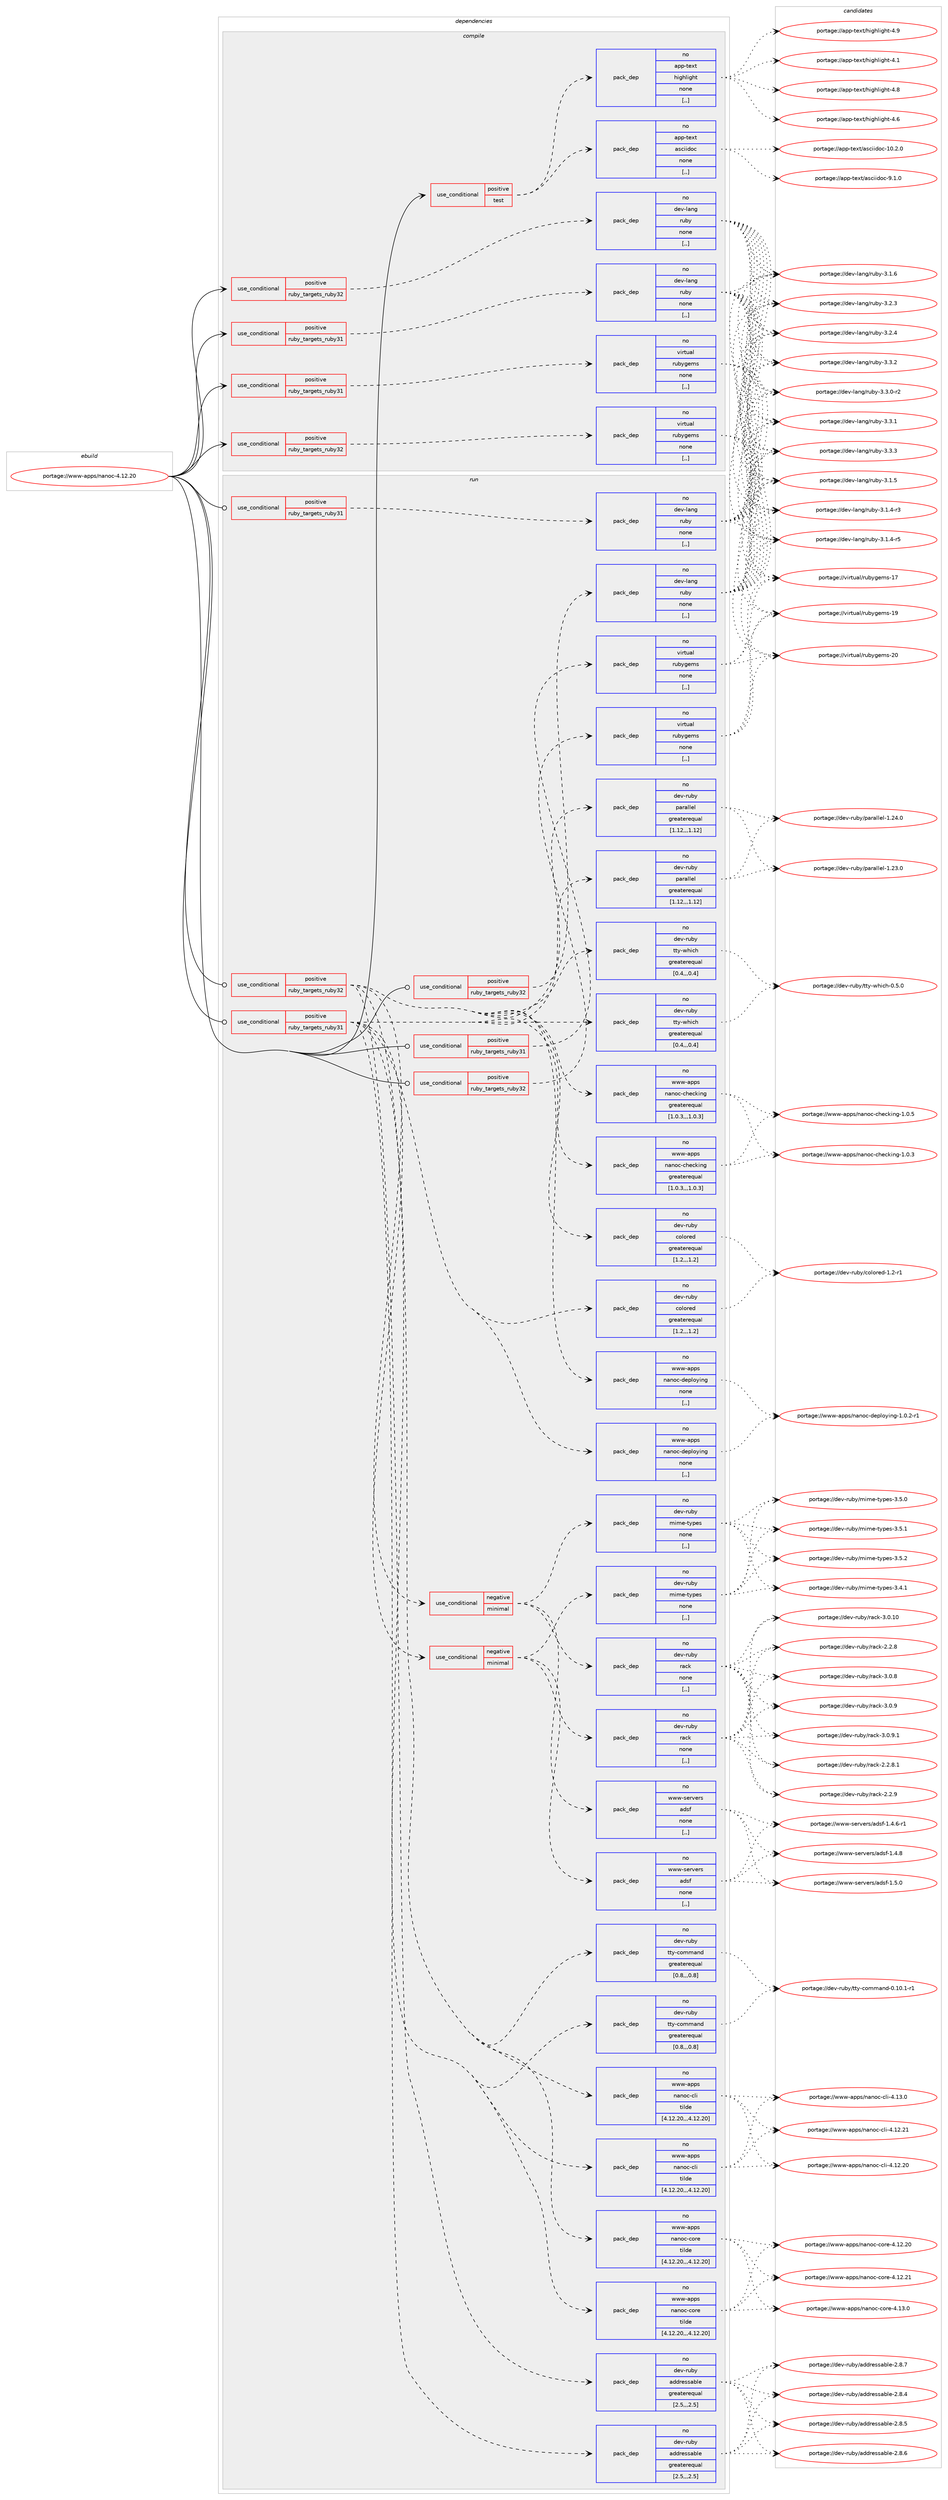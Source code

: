 digraph prolog {

# *************
# Graph options
# *************

newrank=true;
concentrate=true;
compound=true;
graph [rankdir=LR,fontname=Helvetica,fontsize=10,ranksep=1.5];#, ranksep=2.5, nodesep=0.2];
edge  [arrowhead=vee];
node  [fontname=Helvetica,fontsize=10];

# **********
# The ebuild
# **********

subgraph cluster_leftcol {
color=gray;
rank=same;
label=<<i>ebuild</i>>;
id [label="portage://www-apps/nanoc-4.12.20", color=red, width=4, href="../www-apps/nanoc-4.12.20.svg"];
}

# ****************
# The dependencies
# ****************

subgraph cluster_midcol {
color=gray;
label=<<i>dependencies</i>>;
subgraph cluster_compile {
fillcolor="#eeeeee";
style=filled;
label=<<i>compile</i>>;
subgraph cond116236 {
dependency437036 [label=<<TABLE BORDER="0" CELLBORDER="1" CELLSPACING="0" CELLPADDING="4"><TR><TD ROWSPAN="3" CELLPADDING="10">use_conditional</TD></TR><TR><TD>positive</TD></TR><TR><TD>ruby_targets_ruby31</TD></TR></TABLE>>, shape=none, color=red];
subgraph pack317587 {
dependency437037 [label=<<TABLE BORDER="0" CELLBORDER="1" CELLSPACING="0" CELLPADDING="4" WIDTH="220"><TR><TD ROWSPAN="6" CELLPADDING="30">pack_dep</TD></TR><TR><TD WIDTH="110">no</TD></TR><TR><TD>dev-lang</TD></TR><TR><TD>ruby</TD></TR><TR><TD>none</TD></TR><TR><TD>[,,]</TD></TR></TABLE>>, shape=none, color=blue];
}
dependency437036:e -> dependency437037:w [weight=20,style="dashed",arrowhead="vee"];
}
id:e -> dependency437036:w [weight=20,style="solid",arrowhead="vee"];
subgraph cond116237 {
dependency437038 [label=<<TABLE BORDER="0" CELLBORDER="1" CELLSPACING="0" CELLPADDING="4"><TR><TD ROWSPAN="3" CELLPADDING="10">use_conditional</TD></TR><TR><TD>positive</TD></TR><TR><TD>ruby_targets_ruby31</TD></TR></TABLE>>, shape=none, color=red];
subgraph pack317588 {
dependency437039 [label=<<TABLE BORDER="0" CELLBORDER="1" CELLSPACING="0" CELLPADDING="4" WIDTH="220"><TR><TD ROWSPAN="6" CELLPADDING="30">pack_dep</TD></TR><TR><TD WIDTH="110">no</TD></TR><TR><TD>virtual</TD></TR><TR><TD>rubygems</TD></TR><TR><TD>none</TD></TR><TR><TD>[,,]</TD></TR></TABLE>>, shape=none, color=blue];
}
dependency437038:e -> dependency437039:w [weight=20,style="dashed",arrowhead="vee"];
}
id:e -> dependency437038:w [weight=20,style="solid",arrowhead="vee"];
subgraph cond116238 {
dependency437040 [label=<<TABLE BORDER="0" CELLBORDER="1" CELLSPACING="0" CELLPADDING="4"><TR><TD ROWSPAN="3" CELLPADDING="10">use_conditional</TD></TR><TR><TD>positive</TD></TR><TR><TD>ruby_targets_ruby32</TD></TR></TABLE>>, shape=none, color=red];
subgraph pack317589 {
dependency437041 [label=<<TABLE BORDER="0" CELLBORDER="1" CELLSPACING="0" CELLPADDING="4" WIDTH="220"><TR><TD ROWSPAN="6" CELLPADDING="30">pack_dep</TD></TR><TR><TD WIDTH="110">no</TD></TR><TR><TD>dev-lang</TD></TR><TR><TD>ruby</TD></TR><TR><TD>none</TD></TR><TR><TD>[,,]</TD></TR></TABLE>>, shape=none, color=blue];
}
dependency437040:e -> dependency437041:w [weight=20,style="dashed",arrowhead="vee"];
}
id:e -> dependency437040:w [weight=20,style="solid",arrowhead="vee"];
subgraph cond116239 {
dependency437042 [label=<<TABLE BORDER="0" CELLBORDER="1" CELLSPACING="0" CELLPADDING="4"><TR><TD ROWSPAN="3" CELLPADDING="10">use_conditional</TD></TR><TR><TD>positive</TD></TR><TR><TD>ruby_targets_ruby32</TD></TR></TABLE>>, shape=none, color=red];
subgraph pack317590 {
dependency437043 [label=<<TABLE BORDER="0" CELLBORDER="1" CELLSPACING="0" CELLPADDING="4" WIDTH="220"><TR><TD ROWSPAN="6" CELLPADDING="30">pack_dep</TD></TR><TR><TD WIDTH="110">no</TD></TR><TR><TD>virtual</TD></TR><TR><TD>rubygems</TD></TR><TR><TD>none</TD></TR><TR><TD>[,,]</TD></TR></TABLE>>, shape=none, color=blue];
}
dependency437042:e -> dependency437043:w [weight=20,style="dashed",arrowhead="vee"];
}
id:e -> dependency437042:w [weight=20,style="solid",arrowhead="vee"];
subgraph cond116240 {
dependency437044 [label=<<TABLE BORDER="0" CELLBORDER="1" CELLSPACING="0" CELLPADDING="4"><TR><TD ROWSPAN="3" CELLPADDING="10">use_conditional</TD></TR><TR><TD>positive</TD></TR><TR><TD>test</TD></TR></TABLE>>, shape=none, color=red];
subgraph pack317591 {
dependency437045 [label=<<TABLE BORDER="0" CELLBORDER="1" CELLSPACING="0" CELLPADDING="4" WIDTH="220"><TR><TD ROWSPAN="6" CELLPADDING="30">pack_dep</TD></TR><TR><TD WIDTH="110">no</TD></TR><TR><TD>app-text</TD></TR><TR><TD>asciidoc</TD></TR><TR><TD>none</TD></TR><TR><TD>[,,]</TD></TR></TABLE>>, shape=none, color=blue];
}
dependency437044:e -> dependency437045:w [weight=20,style="dashed",arrowhead="vee"];
subgraph pack317592 {
dependency437046 [label=<<TABLE BORDER="0" CELLBORDER="1" CELLSPACING="0" CELLPADDING="4" WIDTH="220"><TR><TD ROWSPAN="6" CELLPADDING="30">pack_dep</TD></TR><TR><TD WIDTH="110">no</TD></TR><TR><TD>app-text</TD></TR><TR><TD>highlight</TD></TR><TR><TD>none</TD></TR><TR><TD>[,,]</TD></TR></TABLE>>, shape=none, color=blue];
}
dependency437044:e -> dependency437046:w [weight=20,style="dashed",arrowhead="vee"];
}
id:e -> dependency437044:w [weight=20,style="solid",arrowhead="vee"];
}
subgraph cluster_compileandrun {
fillcolor="#eeeeee";
style=filled;
label=<<i>compile and run</i>>;
}
subgraph cluster_run {
fillcolor="#eeeeee";
style=filled;
label=<<i>run</i>>;
subgraph cond116241 {
dependency437047 [label=<<TABLE BORDER="0" CELLBORDER="1" CELLSPACING="0" CELLPADDING="4"><TR><TD ROWSPAN="3" CELLPADDING="10">use_conditional</TD></TR><TR><TD>positive</TD></TR><TR><TD>ruby_targets_ruby31</TD></TR></TABLE>>, shape=none, color=red];
subgraph cond116242 {
dependency437048 [label=<<TABLE BORDER="0" CELLBORDER="1" CELLSPACING="0" CELLPADDING="4"><TR><TD ROWSPAN="3" CELLPADDING="10">use_conditional</TD></TR><TR><TD>negative</TD></TR><TR><TD>minimal</TD></TR></TABLE>>, shape=none, color=red];
subgraph pack317593 {
dependency437049 [label=<<TABLE BORDER="0" CELLBORDER="1" CELLSPACING="0" CELLPADDING="4" WIDTH="220"><TR><TD ROWSPAN="6" CELLPADDING="30">pack_dep</TD></TR><TR><TD WIDTH="110">no</TD></TR><TR><TD>dev-ruby</TD></TR><TR><TD>mime-types</TD></TR><TR><TD>none</TD></TR><TR><TD>[,,]</TD></TR></TABLE>>, shape=none, color=blue];
}
dependency437048:e -> dependency437049:w [weight=20,style="dashed",arrowhead="vee"];
subgraph pack317594 {
dependency437050 [label=<<TABLE BORDER="0" CELLBORDER="1" CELLSPACING="0" CELLPADDING="4" WIDTH="220"><TR><TD ROWSPAN="6" CELLPADDING="30">pack_dep</TD></TR><TR><TD WIDTH="110">no</TD></TR><TR><TD>dev-ruby</TD></TR><TR><TD>rack</TD></TR><TR><TD>none</TD></TR><TR><TD>[,,]</TD></TR></TABLE>>, shape=none, color=blue];
}
dependency437048:e -> dependency437050:w [weight=20,style="dashed",arrowhead="vee"];
subgraph pack317595 {
dependency437051 [label=<<TABLE BORDER="0" CELLBORDER="1" CELLSPACING="0" CELLPADDING="4" WIDTH="220"><TR><TD ROWSPAN="6" CELLPADDING="30">pack_dep</TD></TR><TR><TD WIDTH="110">no</TD></TR><TR><TD>www-servers</TD></TR><TR><TD>adsf</TD></TR><TR><TD>none</TD></TR><TR><TD>[,,]</TD></TR></TABLE>>, shape=none, color=blue];
}
dependency437048:e -> dependency437051:w [weight=20,style="dashed",arrowhead="vee"];
}
dependency437047:e -> dependency437048:w [weight=20,style="dashed",arrowhead="vee"];
subgraph pack317596 {
dependency437052 [label=<<TABLE BORDER="0" CELLBORDER="1" CELLSPACING="0" CELLPADDING="4" WIDTH="220"><TR><TD ROWSPAN="6" CELLPADDING="30">pack_dep</TD></TR><TR><TD WIDTH="110">no</TD></TR><TR><TD>dev-ruby</TD></TR><TR><TD>addressable</TD></TR><TR><TD>greaterequal</TD></TR><TR><TD>[2.5,,,2.5]</TD></TR></TABLE>>, shape=none, color=blue];
}
dependency437047:e -> dependency437052:w [weight=20,style="dashed",arrowhead="vee"];
subgraph pack317597 {
dependency437053 [label=<<TABLE BORDER="0" CELLBORDER="1" CELLSPACING="0" CELLPADDING="4" WIDTH="220"><TR><TD ROWSPAN="6" CELLPADDING="30">pack_dep</TD></TR><TR><TD WIDTH="110">no</TD></TR><TR><TD>dev-ruby</TD></TR><TR><TD>colored</TD></TR><TR><TD>greaterequal</TD></TR><TR><TD>[1.2,,,1.2]</TD></TR></TABLE>>, shape=none, color=blue];
}
dependency437047:e -> dependency437053:w [weight=20,style="dashed",arrowhead="vee"];
subgraph pack317598 {
dependency437054 [label=<<TABLE BORDER="0" CELLBORDER="1" CELLSPACING="0" CELLPADDING="4" WIDTH="220"><TR><TD ROWSPAN="6" CELLPADDING="30">pack_dep</TD></TR><TR><TD WIDTH="110">no</TD></TR><TR><TD>www-apps</TD></TR><TR><TD>nanoc-checking</TD></TR><TR><TD>greaterequal</TD></TR><TR><TD>[1.0.3,,,1.0.3]</TD></TR></TABLE>>, shape=none, color=blue];
}
dependency437047:e -> dependency437054:w [weight=20,style="dashed",arrowhead="vee"];
subgraph pack317599 {
dependency437055 [label=<<TABLE BORDER="0" CELLBORDER="1" CELLSPACING="0" CELLPADDING="4" WIDTH="220"><TR><TD ROWSPAN="6" CELLPADDING="30">pack_dep</TD></TR><TR><TD WIDTH="110">no</TD></TR><TR><TD>www-apps</TD></TR><TR><TD>nanoc-cli</TD></TR><TR><TD>tilde</TD></TR><TR><TD>[4.12.20,,,4.12.20]</TD></TR></TABLE>>, shape=none, color=blue];
}
dependency437047:e -> dependency437055:w [weight=20,style="dashed",arrowhead="vee"];
subgraph pack317600 {
dependency437056 [label=<<TABLE BORDER="0" CELLBORDER="1" CELLSPACING="0" CELLPADDING="4" WIDTH="220"><TR><TD ROWSPAN="6" CELLPADDING="30">pack_dep</TD></TR><TR><TD WIDTH="110">no</TD></TR><TR><TD>www-apps</TD></TR><TR><TD>nanoc-core</TD></TR><TR><TD>tilde</TD></TR><TR><TD>[4.12.20,,,4.12.20]</TD></TR></TABLE>>, shape=none, color=blue];
}
dependency437047:e -> dependency437056:w [weight=20,style="dashed",arrowhead="vee"];
subgraph pack317601 {
dependency437057 [label=<<TABLE BORDER="0" CELLBORDER="1" CELLSPACING="0" CELLPADDING="4" WIDTH="220"><TR><TD ROWSPAN="6" CELLPADDING="30">pack_dep</TD></TR><TR><TD WIDTH="110">no</TD></TR><TR><TD>www-apps</TD></TR><TR><TD>nanoc-deploying</TD></TR><TR><TD>none</TD></TR><TR><TD>[,,]</TD></TR></TABLE>>, shape=none, color=blue];
}
dependency437047:e -> dependency437057:w [weight=20,style="dashed",arrowhead="vee"];
subgraph pack317602 {
dependency437058 [label=<<TABLE BORDER="0" CELLBORDER="1" CELLSPACING="0" CELLPADDING="4" WIDTH="220"><TR><TD ROWSPAN="6" CELLPADDING="30">pack_dep</TD></TR><TR><TD WIDTH="110">no</TD></TR><TR><TD>dev-ruby</TD></TR><TR><TD>parallel</TD></TR><TR><TD>greaterequal</TD></TR><TR><TD>[1.12,,,1.12]</TD></TR></TABLE>>, shape=none, color=blue];
}
dependency437047:e -> dependency437058:w [weight=20,style="dashed",arrowhead="vee"];
subgraph pack317603 {
dependency437059 [label=<<TABLE BORDER="0" CELLBORDER="1" CELLSPACING="0" CELLPADDING="4" WIDTH="220"><TR><TD ROWSPAN="6" CELLPADDING="30">pack_dep</TD></TR><TR><TD WIDTH="110">no</TD></TR><TR><TD>dev-ruby</TD></TR><TR><TD>tty-command</TD></TR><TR><TD>greaterequal</TD></TR><TR><TD>[0.8,,,0.8]</TD></TR></TABLE>>, shape=none, color=blue];
}
dependency437047:e -> dependency437059:w [weight=20,style="dashed",arrowhead="vee"];
subgraph pack317604 {
dependency437060 [label=<<TABLE BORDER="0" CELLBORDER="1" CELLSPACING="0" CELLPADDING="4" WIDTH="220"><TR><TD ROWSPAN="6" CELLPADDING="30">pack_dep</TD></TR><TR><TD WIDTH="110">no</TD></TR><TR><TD>dev-ruby</TD></TR><TR><TD>tty-which</TD></TR><TR><TD>greaterequal</TD></TR><TR><TD>[0.4,,,0.4]</TD></TR></TABLE>>, shape=none, color=blue];
}
dependency437047:e -> dependency437060:w [weight=20,style="dashed",arrowhead="vee"];
}
id:e -> dependency437047:w [weight=20,style="solid",arrowhead="odot"];
subgraph cond116243 {
dependency437061 [label=<<TABLE BORDER="0" CELLBORDER="1" CELLSPACING="0" CELLPADDING="4"><TR><TD ROWSPAN="3" CELLPADDING="10">use_conditional</TD></TR><TR><TD>positive</TD></TR><TR><TD>ruby_targets_ruby31</TD></TR></TABLE>>, shape=none, color=red];
subgraph pack317605 {
dependency437062 [label=<<TABLE BORDER="0" CELLBORDER="1" CELLSPACING="0" CELLPADDING="4" WIDTH="220"><TR><TD ROWSPAN="6" CELLPADDING="30">pack_dep</TD></TR><TR><TD WIDTH="110">no</TD></TR><TR><TD>dev-lang</TD></TR><TR><TD>ruby</TD></TR><TR><TD>none</TD></TR><TR><TD>[,,]</TD></TR></TABLE>>, shape=none, color=blue];
}
dependency437061:e -> dependency437062:w [weight=20,style="dashed",arrowhead="vee"];
}
id:e -> dependency437061:w [weight=20,style="solid",arrowhead="odot"];
subgraph cond116244 {
dependency437063 [label=<<TABLE BORDER="0" CELLBORDER="1" CELLSPACING="0" CELLPADDING="4"><TR><TD ROWSPAN="3" CELLPADDING="10">use_conditional</TD></TR><TR><TD>positive</TD></TR><TR><TD>ruby_targets_ruby31</TD></TR></TABLE>>, shape=none, color=red];
subgraph pack317606 {
dependency437064 [label=<<TABLE BORDER="0" CELLBORDER="1" CELLSPACING="0" CELLPADDING="4" WIDTH="220"><TR><TD ROWSPAN="6" CELLPADDING="30">pack_dep</TD></TR><TR><TD WIDTH="110">no</TD></TR><TR><TD>virtual</TD></TR><TR><TD>rubygems</TD></TR><TR><TD>none</TD></TR><TR><TD>[,,]</TD></TR></TABLE>>, shape=none, color=blue];
}
dependency437063:e -> dependency437064:w [weight=20,style="dashed",arrowhead="vee"];
}
id:e -> dependency437063:w [weight=20,style="solid",arrowhead="odot"];
subgraph cond116245 {
dependency437065 [label=<<TABLE BORDER="0" CELLBORDER="1" CELLSPACING="0" CELLPADDING="4"><TR><TD ROWSPAN="3" CELLPADDING="10">use_conditional</TD></TR><TR><TD>positive</TD></TR><TR><TD>ruby_targets_ruby32</TD></TR></TABLE>>, shape=none, color=red];
subgraph cond116246 {
dependency437066 [label=<<TABLE BORDER="0" CELLBORDER="1" CELLSPACING="0" CELLPADDING="4"><TR><TD ROWSPAN="3" CELLPADDING="10">use_conditional</TD></TR><TR><TD>negative</TD></TR><TR><TD>minimal</TD></TR></TABLE>>, shape=none, color=red];
subgraph pack317607 {
dependency437067 [label=<<TABLE BORDER="0" CELLBORDER="1" CELLSPACING="0" CELLPADDING="4" WIDTH="220"><TR><TD ROWSPAN="6" CELLPADDING="30">pack_dep</TD></TR><TR><TD WIDTH="110">no</TD></TR><TR><TD>dev-ruby</TD></TR><TR><TD>mime-types</TD></TR><TR><TD>none</TD></TR><TR><TD>[,,]</TD></TR></TABLE>>, shape=none, color=blue];
}
dependency437066:e -> dependency437067:w [weight=20,style="dashed",arrowhead="vee"];
subgraph pack317608 {
dependency437068 [label=<<TABLE BORDER="0" CELLBORDER="1" CELLSPACING="0" CELLPADDING="4" WIDTH="220"><TR><TD ROWSPAN="6" CELLPADDING="30">pack_dep</TD></TR><TR><TD WIDTH="110">no</TD></TR><TR><TD>dev-ruby</TD></TR><TR><TD>rack</TD></TR><TR><TD>none</TD></TR><TR><TD>[,,]</TD></TR></TABLE>>, shape=none, color=blue];
}
dependency437066:e -> dependency437068:w [weight=20,style="dashed",arrowhead="vee"];
subgraph pack317609 {
dependency437069 [label=<<TABLE BORDER="0" CELLBORDER="1" CELLSPACING="0" CELLPADDING="4" WIDTH="220"><TR><TD ROWSPAN="6" CELLPADDING="30">pack_dep</TD></TR><TR><TD WIDTH="110">no</TD></TR><TR><TD>www-servers</TD></TR><TR><TD>adsf</TD></TR><TR><TD>none</TD></TR><TR><TD>[,,]</TD></TR></TABLE>>, shape=none, color=blue];
}
dependency437066:e -> dependency437069:w [weight=20,style="dashed",arrowhead="vee"];
}
dependency437065:e -> dependency437066:w [weight=20,style="dashed",arrowhead="vee"];
subgraph pack317610 {
dependency437070 [label=<<TABLE BORDER="0" CELLBORDER="1" CELLSPACING="0" CELLPADDING="4" WIDTH="220"><TR><TD ROWSPAN="6" CELLPADDING="30">pack_dep</TD></TR><TR><TD WIDTH="110">no</TD></TR><TR><TD>dev-ruby</TD></TR><TR><TD>addressable</TD></TR><TR><TD>greaterequal</TD></TR><TR><TD>[2.5,,,2.5]</TD></TR></TABLE>>, shape=none, color=blue];
}
dependency437065:e -> dependency437070:w [weight=20,style="dashed",arrowhead="vee"];
subgraph pack317611 {
dependency437071 [label=<<TABLE BORDER="0" CELLBORDER="1" CELLSPACING="0" CELLPADDING="4" WIDTH="220"><TR><TD ROWSPAN="6" CELLPADDING="30">pack_dep</TD></TR><TR><TD WIDTH="110">no</TD></TR><TR><TD>dev-ruby</TD></TR><TR><TD>colored</TD></TR><TR><TD>greaterequal</TD></TR><TR><TD>[1.2,,,1.2]</TD></TR></TABLE>>, shape=none, color=blue];
}
dependency437065:e -> dependency437071:w [weight=20,style="dashed",arrowhead="vee"];
subgraph pack317612 {
dependency437072 [label=<<TABLE BORDER="0" CELLBORDER="1" CELLSPACING="0" CELLPADDING="4" WIDTH="220"><TR><TD ROWSPAN="6" CELLPADDING="30">pack_dep</TD></TR><TR><TD WIDTH="110">no</TD></TR><TR><TD>www-apps</TD></TR><TR><TD>nanoc-checking</TD></TR><TR><TD>greaterequal</TD></TR><TR><TD>[1.0.3,,,1.0.3]</TD></TR></TABLE>>, shape=none, color=blue];
}
dependency437065:e -> dependency437072:w [weight=20,style="dashed",arrowhead="vee"];
subgraph pack317613 {
dependency437073 [label=<<TABLE BORDER="0" CELLBORDER="1" CELLSPACING="0" CELLPADDING="4" WIDTH="220"><TR><TD ROWSPAN="6" CELLPADDING="30">pack_dep</TD></TR><TR><TD WIDTH="110">no</TD></TR><TR><TD>www-apps</TD></TR><TR><TD>nanoc-cli</TD></TR><TR><TD>tilde</TD></TR><TR><TD>[4.12.20,,,4.12.20]</TD></TR></TABLE>>, shape=none, color=blue];
}
dependency437065:e -> dependency437073:w [weight=20,style="dashed",arrowhead="vee"];
subgraph pack317614 {
dependency437074 [label=<<TABLE BORDER="0" CELLBORDER="1" CELLSPACING="0" CELLPADDING="4" WIDTH="220"><TR><TD ROWSPAN="6" CELLPADDING="30">pack_dep</TD></TR><TR><TD WIDTH="110">no</TD></TR><TR><TD>www-apps</TD></TR><TR><TD>nanoc-core</TD></TR><TR><TD>tilde</TD></TR><TR><TD>[4.12.20,,,4.12.20]</TD></TR></TABLE>>, shape=none, color=blue];
}
dependency437065:e -> dependency437074:w [weight=20,style="dashed",arrowhead="vee"];
subgraph pack317615 {
dependency437075 [label=<<TABLE BORDER="0" CELLBORDER="1" CELLSPACING="0" CELLPADDING="4" WIDTH="220"><TR><TD ROWSPAN="6" CELLPADDING="30">pack_dep</TD></TR><TR><TD WIDTH="110">no</TD></TR><TR><TD>www-apps</TD></TR><TR><TD>nanoc-deploying</TD></TR><TR><TD>none</TD></TR><TR><TD>[,,]</TD></TR></TABLE>>, shape=none, color=blue];
}
dependency437065:e -> dependency437075:w [weight=20,style="dashed",arrowhead="vee"];
subgraph pack317616 {
dependency437076 [label=<<TABLE BORDER="0" CELLBORDER="1" CELLSPACING="0" CELLPADDING="4" WIDTH="220"><TR><TD ROWSPAN="6" CELLPADDING="30">pack_dep</TD></TR><TR><TD WIDTH="110">no</TD></TR><TR><TD>dev-ruby</TD></TR><TR><TD>parallel</TD></TR><TR><TD>greaterequal</TD></TR><TR><TD>[1.12,,,1.12]</TD></TR></TABLE>>, shape=none, color=blue];
}
dependency437065:e -> dependency437076:w [weight=20,style="dashed",arrowhead="vee"];
subgraph pack317617 {
dependency437077 [label=<<TABLE BORDER="0" CELLBORDER="1" CELLSPACING="0" CELLPADDING="4" WIDTH="220"><TR><TD ROWSPAN="6" CELLPADDING="30">pack_dep</TD></TR><TR><TD WIDTH="110">no</TD></TR><TR><TD>dev-ruby</TD></TR><TR><TD>tty-command</TD></TR><TR><TD>greaterequal</TD></TR><TR><TD>[0.8,,,0.8]</TD></TR></TABLE>>, shape=none, color=blue];
}
dependency437065:e -> dependency437077:w [weight=20,style="dashed",arrowhead="vee"];
subgraph pack317618 {
dependency437078 [label=<<TABLE BORDER="0" CELLBORDER="1" CELLSPACING="0" CELLPADDING="4" WIDTH="220"><TR><TD ROWSPAN="6" CELLPADDING="30">pack_dep</TD></TR><TR><TD WIDTH="110">no</TD></TR><TR><TD>dev-ruby</TD></TR><TR><TD>tty-which</TD></TR><TR><TD>greaterequal</TD></TR><TR><TD>[0.4,,,0.4]</TD></TR></TABLE>>, shape=none, color=blue];
}
dependency437065:e -> dependency437078:w [weight=20,style="dashed",arrowhead="vee"];
}
id:e -> dependency437065:w [weight=20,style="solid",arrowhead="odot"];
subgraph cond116247 {
dependency437079 [label=<<TABLE BORDER="0" CELLBORDER="1" CELLSPACING="0" CELLPADDING="4"><TR><TD ROWSPAN="3" CELLPADDING="10">use_conditional</TD></TR><TR><TD>positive</TD></TR><TR><TD>ruby_targets_ruby32</TD></TR></TABLE>>, shape=none, color=red];
subgraph pack317619 {
dependency437080 [label=<<TABLE BORDER="0" CELLBORDER="1" CELLSPACING="0" CELLPADDING="4" WIDTH="220"><TR><TD ROWSPAN="6" CELLPADDING="30">pack_dep</TD></TR><TR><TD WIDTH="110">no</TD></TR><TR><TD>dev-lang</TD></TR><TR><TD>ruby</TD></TR><TR><TD>none</TD></TR><TR><TD>[,,]</TD></TR></TABLE>>, shape=none, color=blue];
}
dependency437079:e -> dependency437080:w [weight=20,style="dashed",arrowhead="vee"];
}
id:e -> dependency437079:w [weight=20,style="solid",arrowhead="odot"];
subgraph cond116248 {
dependency437081 [label=<<TABLE BORDER="0" CELLBORDER="1" CELLSPACING="0" CELLPADDING="4"><TR><TD ROWSPAN="3" CELLPADDING="10">use_conditional</TD></TR><TR><TD>positive</TD></TR><TR><TD>ruby_targets_ruby32</TD></TR></TABLE>>, shape=none, color=red];
subgraph pack317620 {
dependency437082 [label=<<TABLE BORDER="0" CELLBORDER="1" CELLSPACING="0" CELLPADDING="4" WIDTH="220"><TR><TD ROWSPAN="6" CELLPADDING="30">pack_dep</TD></TR><TR><TD WIDTH="110">no</TD></TR><TR><TD>virtual</TD></TR><TR><TD>rubygems</TD></TR><TR><TD>none</TD></TR><TR><TD>[,,]</TD></TR></TABLE>>, shape=none, color=blue];
}
dependency437081:e -> dependency437082:w [weight=20,style="dashed",arrowhead="vee"];
}
id:e -> dependency437081:w [weight=20,style="solid",arrowhead="odot"];
}
}

# **************
# The candidates
# **************

subgraph cluster_choices {
rank=same;
color=gray;
label=<<i>candidates</i>>;

subgraph choice317587 {
color=black;
nodesep=1;
choice100101118451089711010347114117981214551464946524511451 [label="portage://dev-lang/ruby-3.1.4-r3", color=red, width=4,href="../dev-lang/ruby-3.1.4-r3.svg"];
choice100101118451089711010347114117981214551464946524511453 [label="portage://dev-lang/ruby-3.1.4-r5", color=red, width=4,href="../dev-lang/ruby-3.1.4-r5.svg"];
choice10010111845108971101034711411798121455146494653 [label="portage://dev-lang/ruby-3.1.5", color=red, width=4,href="../dev-lang/ruby-3.1.5.svg"];
choice10010111845108971101034711411798121455146494654 [label="portage://dev-lang/ruby-3.1.6", color=red, width=4,href="../dev-lang/ruby-3.1.6.svg"];
choice10010111845108971101034711411798121455146504651 [label="portage://dev-lang/ruby-3.2.3", color=red, width=4,href="../dev-lang/ruby-3.2.3.svg"];
choice10010111845108971101034711411798121455146504652 [label="portage://dev-lang/ruby-3.2.4", color=red, width=4,href="../dev-lang/ruby-3.2.4.svg"];
choice100101118451089711010347114117981214551465146484511450 [label="portage://dev-lang/ruby-3.3.0-r2", color=red, width=4,href="../dev-lang/ruby-3.3.0-r2.svg"];
choice10010111845108971101034711411798121455146514649 [label="portage://dev-lang/ruby-3.3.1", color=red, width=4,href="../dev-lang/ruby-3.3.1.svg"];
choice10010111845108971101034711411798121455146514650 [label="portage://dev-lang/ruby-3.3.2", color=red, width=4,href="../dev-lang/ruby-3.3.2.svg"];
choice10010111845108971101034711411798121455146514651 [label="portage://dev-lang/ruby-3.3.3", color=red, width=4,href="../dev-lang/ruby-3.3.3.svg"];
dependency437037:e -> choice100101118451089711010347114117981214551464946524511451:w [style=dotted,weight="100"];
dependency437037:e -> choice100101118451089711010347114117981214551464946524511453:w [style=dotted,weight="100"];
dependency437037:e -> choice10010111845108971101034711411798121455146494653:w [style=dotted,weight="100"];
dependency437037:e -> choice10010111845108971101034711411798121455146494654:w [style=dotted,weight="100"];
dependency437037:e -> choice10010111845108971101034711411798121455146504651:w [style=dotted,weight="100"];
dependency437037:e -> choice10010111845108971101034711411798121455146504652:w [style=dotted,weight="100"];
dependency437037:e -> choice100101118451089711010347114117981214551465146484511450:w [style=dotted,weight="100"];
dependency437037:e -> choice10010111845108971101034711411798121455146514649:w [style=dotted,weight="100"];
dependency437037:e -> choice10010111845108971101034711411798121455146514650:w [style=dotted,weight="100"];
dependency437037:e -> choice10010111845108971101034711411798121455146514651:w [style=dotted,weight="100"];
}
subgraph choice317588 {
color=black;
nodesep=1;
choice118105114116117971084711411798121103101109115454955 [label="portage://virtual/rubygems-17", color=red, width=4,href="../virtual/rubygems-17.svg"];
choice118105114116117971084711411798121103101109115454957 [label="portage://virtual/rubygems-19", color=red, width=4,href="../virtual/rubygems-19.svg"];
choice118105114116117971084711411798121103101109115455048 [label="portage://virtual/rubygems-20", color=red, width=4,href="../virtual/rubygems-20.svg"];
dependency437039:e -> choice118105114116117971084711411798121103101109115454955:w [style=dotted,weight="100"];
dependency437039:e -> choice118105114116117971084711411798121103101109115454957:w [style=dotted,weight="100"];
dependency437039:e -> choice118105114116117971084711411798121103101109115455048:w [style=dotted,weight="100"];
}
subgraph choice317589 {
color=black;
nodesep=1;
choice100101118451089711010347114117981214551464946524511451 [label="portage://dev-lang/ruby-3.1.4-r3", color=red, width=4,href="../dev-lang/ruby-3.1.4-r3.svg"];
choice100101118451089711010347114117981214551464946524511453 [label="portage://dev-lang/ruby-3.1.4-r5", color=red, width=4,href="../dev-lang/ruby-3.1.4-r5.svg"];
choice10010111845108971101034711411798121455146494653 [label="portage://dev-lang/ruby-3.1.5", color=red, width=4,href="../dev-lang/ruby-3.1.5.svg"];
choice10010111845108971101034711411798121455146494654 [label="portage://dev-lang/ruby-3.1.6", color=red, width=4,href="../dev-lang/ruby-3.1.6.svg"];
choice10010111845108971101034711411798121455146504651 [label="portage://dev-lang/ruby-3.2.3", color=red, width=4,href="../dev-lang/ruby-3.2.3.svg"];
choice10010111845108971101034711411798121455146504652 [label="portage://dev-lang/ruby-3.2.4", color=red, width=4,href="../dev-lang/ruby-3.2.4.svg"];
choice100101118451089711010347114117981214551465146484511450 [label="portage://dev-lang/ruby-3.3.0-r2", color=red, width=4,href="../dev-lang/ruby-3.3.0-r2.svg"];
choice10010111845108971101034711411798121455146514649 [label="portage://dev-lang/ruby-3.3.1", color=red, width=4,href="../dev-lang/ruby-3.3.1.svg"];
choice10010111845108971101034711411798121455146514650 [label="portage://dev-lang/ruby-3.3.2", color=red, width=4,href="../dev-lang/ruby-3.3.2.svg"];
choice10010111845108971101034711411798121455146514651 [label="portage://dev-lang/ruby-3.3.3", color=red, width=4,href="../dev-lang/ruby-3.3.3.svg"];
dependency437041:e -> choice100101118451089711010347114117981214551464946524511451:w [style=dotted,weight="100"];
dependency437041:e -> choice100101118451089711010347114117981214551464946524511453:w [style=dotted,weight="100"];
dependency437041:e -> choice10010111845108971101034711411798121455146494653:w [style=dotted,weight="100"];
dependency437041:e -> choice10010111845108971101034711411798121455146494654:w [style=dotted,weight="100"];
dependency437041:e -> choice10010111845108971101034711411798121455146504651:w [style=dotted,weight="100"];
dependency437041:e -> choice10010111845108971101034711411798121455146504652:w [style=dotted,weight="100"];
dependency437041:e -> choice100101118451089711010347114117981214551465146484511450:w [style=dotted,weight="100"];
dependency437041:e -> choice10010111845108971101034711411798121455146514649:w [style=dotted,weight="100"];
dependency437041:e -> choice10010111845108971101034711411798121455146514650:w [style=dotted,weight="100"];
dependency437041:e -> choice10010111845108971101034711411798121455146514651:w [style=dotted,weight="100"];
}
subgraph choice317590 {
color=black;
nodesep=1;
choice118105114116117971084711411798121103101109115454955 [label="portage://virtual/rubygems-17", color=red, width=4,href="../virtual/rubygems-17.svg"];
choice118105114116117971084711411798121103101109115454957 [label="portage://virtual/rubygems-19", color=red, width=4,href="../virtual/rubygems-19.svg"];
choice118105114116117971084711411798121103101109115455048 [label="portage://virtual/rubygems-20", color=red, width=4,href="../virtual/rubygems-20.svg"];
dependency437043:e -> choice118105114116117971084711411798121103101109115454955:w [style=dotted,weight="100"];
dependency437043:e -> choice118105114116117971084711411798121103101109115454957:w [style=dotted,weight="100"];
dependency437043:e -> choice118105114116117971084711411798121103101109115455048:w [style=dotted,weight="100"];
}
subgraph choice317591 {
color=black;
nodesep=1;
choice97112112451161011201164797115991051051001119945494846504648 [label="portage://app-text/asciidoc-10.2.0", color=red, width=4,href="../app-text/asciidoc-10.2.0.svg"];
choice971121124511610112011647971159910510510011199455746494648 [label="portage://app-text/asciidoc-9.1.0", color=red, width=4,href="../app-text/asciidoc-9.1.0.svg"];
dependency437045:e -> choice97112112451161011201164797115991051051001119945494846504648:w [style=dotted,weight="100"];
dependency437045:e -> choice971121124511610112011647971159910510510011199455746494648:w [style=dotted,weight="100"];
}
subgraph choice317592 {
color=black;
nodesep=1;
choice97112112451161011201164710410510310410810510310411645524649 [label="portage://app-text/highlight-4.1", color=red, width=4,href="../app-text/highlight-4.1.svg"];
choice97112112451161011201164710410510310410810510310411645524654 [label="portage://app-text/highlight-4.6", color=red, width=4,href="../app-text/highlight-4.6.svg"];
choice97112112451161011201164710410510310410810510310411645524656 [label="portage://app-text/highlight-4.8", color=red, width=4,href="../app-text/highlight-4.8.svg"];
choice97112112451161011201164710410510310410810510310411645524657 [label="portage://app-text/highlight-4.9", color=red, width=4,href="../app-text/highlight-4.9.svg"];
dependency437046:e -> choice97112112451161011201164710410510310410810510310411645524649:w [style=dotted,weight="100"];
dependency437046:e -> choice97112112451161011201164710410510310410810510310411645524654:w [style=dotted,weight="100"];
dependency437046:e -> choice97112112451161011201164710410510310410810510310411645524656:w [style=dotted,weight="100"];
dependency437046:e -> choice97112112451161011201164710410510310410810510310411645524657:w [style=dotted,weight="100"];
}
subgraph choice317593 {
color=black;
nodesep=1;
choice10010111845114117981214710910510910145116121112101115455146524649 [label="portage://dev-ruby/mime-types-3.4.1", color=red, width=4,href="../dev-ruby/mime-types-3.4.1.svg"];
choice10010111845114117981214710910510910145116121112101115455146534648 [label="portage://dev-ruby/mime-types-3.5.0", color=red, width=4,href="../dev-ruby/mime-types-3.5.0.svg"];
choice10010111845114117981214710910510910145116121112101115455146534649 [label="portage://dev-ruby/mime-types-3.5.1", color=red, width=4,href="../dev-ruby/mime-types-3.5.1.svg"];
choice10010111845114117981214710910510910145116121112101115455146534650 [label="portage://dev-ruby/mime-types-3.5.2", color=red, width=4,href="../dev-ruby/mime-types-3.5.2.svg"];
dependency437049:e -> choice10010111845114117981214710910510910145116121112101115455146524649:w [style=dotted,weight="100"];
dependency437049:e -> choice10010111845114117981214710910510910145116121112101115455146534648:w [style=dotted,weight="100"];
dependency437049:e -> choice10010111845114117981214710910510910145116121112101115455146534649:w [style=dotted,weight="100"];
dependency437049:e -> choice10010111845114117981214710910510910145116121112101115455146534650:w [style=dotted,weight="100"];
}
subgraph choice317594 {
color=black;
nodesep=1;
choice1001011184511411798121471149799107455046504656 [label="portage://dev-ruby/rack-2.2.8", color=red, width=4,href="../dev-ruby/rack-2.2.8.svg"];
choice10010111845114117981214711497991074550465046564649 [label="portage://dev-ruby/rack-2.2.8.1", color=red, width=4,href="../dev-ruby/rack-2.2.8.1.svg"];
choice1001011184511411798121471149799107455046504657 [label="portage://dev-ruby/rack-2.2.9", color=red, width=4,href="../dev-ruby/rack-2.2.9.svg"];
choice100101118451141179812147114979910745514648464948 [label="portage://dev-ruby/rack-3.0.10", color=red, width=4,href="../dev-ruby/rack-3.0.10.svg"];
choice1001011184511411798121471149799107455146484656 [label="portage://dev-ruby/rack-3.0.8", color=red, width=4,href="../dev-ruby/rack-3.0.8.svg"];
choice1001011184511411798121471149799107455146484657 [label="portage://dev-ruby/rack-3.0.9", color=red, width=4,href="../dev-ruby/rack-3.0.9.svg"];
choice10010111845114117981214711497991074551464846574649 [label="portage://dev-ruby/rack-3.0.9.1", color=red, width=4,href="../dev-ruby/rack-3.0.9.1.svg"];
dependency437050:e -> choice1001011184511411798121471149799107455046504656:w [style=dotted,weight="100"];
dependency437050:e -> choice10010111845114117981214711497991074550465046564649:w [style=dotted,weight="100"];
dependency437050:e -> choice1001011184511411798121471149799107455046504657:w [style=dotted,weight="100"];
dependency437050:e -> choice100101118451141179812147114979910745514648464948:w [style=dotted,weight="100"];
dependency437050:e -> choice1001011184511411798121471149799107455146484656:w [style=dotted,weight="100"];
dependency437050:e -> choice1001011184511411798121471149799107455146484657:w [style=dotted,weight="100"];
dependency437050:e -> choice10010111845114117981214711497991074551464846574649:w [style=dotted,weight="100"];
}
subgraph choice317595 {
color=black;
nodesep=1;
choice1191191194511510111411810111411547971001151024549465246544511449 [label="portage://www-servers/adsf-1.4.6-r1", color=red, width=4,href="../www-servers/adsf-1.4.6-r1.svg"];
choice119119119451151011141181011141154797100115102454946524656 [label="portage://www-servers/adsf-1.4.8", color=red, width=4,href="../www-servers/adsf-1.4.8.svg"];
choice119119119451151011141181011141154797100115102454946534648 [label="portage://www-servers/adsf-1.5.0", color=red, width=4,href="../www-servers/adsf-1.5.0.svg"];
dependency437051:e -> choice1191191194511510111411810111411547971001151024549465246544511449:w [style=dotted,weight="100"];
dependency437051:e -> choice119119119451151011141181011141154797100115102454946524656:w [style=dotted,weight="100"];
dependency437051:e -> choice119119119451151011141181011141154797100115102454946534648:w [style=dotted,weight="100"];
}
subgraph choice317596 {
color=black;
nodesep=1;
choice100101118451141179812147971001001141011151159798108101455046564652 [label="portage://dev-ruby/addressable-2.8.4", color=red, width=4,href="../dev-ruby/addressable-2.8.4.svg"];
choice100101118451141179812147971001001141011151159798108101455046564653 [label="portage://dev-ruby/addressable-2.8.5", color=red, width=4,href="../dev-ruby/addressable-2.8.5.svg"];
choice100101118451141179812147971001001141011151159798108101455046564654 [label="portage://dev-ruby/addressable-2.8.6", color=red, width=4,href="../dev-ruby/addressable-2.8.6.svg"];
choice100101118451141179812147971001001141011151159798108101455046564655 [label="portage://dev-ruby/addressable-2.8.7", color=red, width=4,href="../dev-ruby/addressable-2.8.7.svg"];
dependency437052:e -> choice100101118451141179812147971001001141011151159798108101455046564652:w [style=dotted,weight="100"];
dependency437052:e -> choice100101118451141179812147971001001141011151159798108101455046564653:w [style=dotted,weight="100"];
dependency437052:e -> choice100101118451141179812147971001001141011151159798108101455046564654:w [style=dotted,weight="100"];
dependency437052:e -> choice100101118451141179812147971001001141011151159798108101455046564655:w [style=dotted,weight="100"];
}
subgraph choice317597 {
color=black;
nodesep=1;
choice10010111845114117981214799111108111114101100454946504511449 [label="portage://dev-ruby/colored-1.2-r1", color=red, width=4,href="../dev-ruby/colored-1.2-r1.svg"];
dependency437053:e -> choice10010111845114117981214799111108111114101100454946504511449:w [style=dotted,weight="100"];
}
subgraph choice317598 {
color=black;
nodesep=1;
choice1191191194597112112115471109711011199459910410199107105110103454946484651 [label="portage://www-apps/nanoc-checking-1.0.3", color=red, width=4,href="../www-apps/nanoc-checking-1.0.3.svg"];
choice1191191194597112112115471109711011199459910410199107105110103454946484653 [label="portage://www-apps/nanoc-checking-1.0.5", color=red, width=4,href="../www-apps/nanoc-checking-1.0.5.svg"];
dependency437054:e -> choice1191191194597112112115471109711011199459910410199107105110103454946484651:w [style=dotted,weight="100"];
dependency437054:e -> choice1191191194597112112115471109711011199459910410199107105110103454946484653:w [style=dotted,weight="100"];
}
subgraph choice317599 {
color=black;
nodesep=1;
choice119119119459711211211547110971101119945991081054552464950465048 [label="portage://www-apps/nanoc-cli-4.12.20", color=red, width=4,href="../www-apps/nanoc-cli-4.12.20.svg"];
choice119119119459711211211547110971101119945991081054552464950465049 [label="portage://www-apps/nanoc-cli-4.12.21", color=red, width=4,href="../www-apps/nanoc-cli-4.12.21.svg"];
choice1191191194597112112115471109711011199459910810545524649514648 [label="portage://www-apps/nanoc-cli-4.13.0", color=red, width=4,href="../www-apps/nanoc-cli-4.13.0.svg"];
dependency437055:e -> choice119119119459711211211547110971101119945991081054552464950465048:w [style=dotted,weight="100"];
dependency437055:e -> choice119119119459711211211547110971101119945991081054552464950465049:w [style=dotted,weight="100"];
dependency437055:e -> choice1191191194597112112115471109711011199459910810545524649514648:w [style=dotted,weight="100"];
}
subgraph choice317600 {
color=black;
nodesep=1;
choice119119119459711211211547110971101119945991111141014552464950465048 [label="portage://www-apps/nanoc-core-4.12.20", color=red, width=4,href="../www-apps/nanoc-core-4.12.20.svg"];
choice119119119459711211211547110971101119945991111141014552464950465049 [label="portage://www-apps/nanoc-core-4.12.21", color=red, width=4,href="../www-apps/nanoc-core-4.12.21.svg"];
choice1191191194597112112115471109711011199459911111410145524649514648 [label="portage://www-apps/nanoc-core-4.13.0", color=red, width=4,href="../www-apps/nanoc-core-4.13.0.svg"];
dependency437056:e -> choice119119119459711211211547110971101119945991111141014552464950465048:w [style=dotted,weight="100"];
dependency437056:e -> choice119119119459711211211547110971101119945991111141014552464950465049:w [style=dotted,weight="100"];
dependency437056:e -> choice1191191194597112112115471109711011199459911111410145524649514648:w [style=dotted,weight="100"];
}
subgraph choice317601 {
color=black;
nodesep=1;
choice1191191194597112112115471109711011199451001011121081111211051101034549464846504511449 [label="portage://www-apps/nanoc-deploying-1.0.2-r1", color=red, width=4,href="../www-apps/nanoc-deploying-1.0.2-r1.svg"];
dependency437057:e -> choice1191191194597112112115471109711011199451001011121081111211051101034549464846504511449:w [style=dotted,weight="100"];
}
subgraph choice317602 {
color=black;
nodesep=1;
choice100101118451141179812147112971149710810810110845494650514648 [label="portage://dev-ruby/parallel-1.23.0", color=red, width=4,href="../dev-ruby/parallel-1.23.0.svg"];
choice100101118451141179812147112971149710810810110845494650524648 [label="portage://dev-ruby/parallel-1.24.0", color=red, width=4,href="../dev-ruby/parallel-1.24.0.svg"];
dependency437058:e -> choice100101118451141179812147112971149710810810110845494650514648:w [style=dotted,weight="100"];
dependency437058:e -> choice100101118451141179812147112971149710810810110845494650524648:w [style=dotted,weight="100"];
}
subgraph choice317603 {
color=black;
nodesep=1;
choice100101118451141179812147116116121459911110910997110100454846494846494511449 [label="portage://dev-ruby/tty-command-0.10.1-r1", color=red, width=4,href="../dev-ruby/tty-command-0.10.1-r1.svg"];
dependency437059:e -> choice100101118451141179812147116116121459911110910997110100454846494846494511449:w [style=dotted,weight="100"];
}
subgraph choice317604 {
color=black;
nodesep=1;
choice1001011184511411798121471161161214511910410599104454846534648 [label="portage://dev-ruby/tty-which-0.5.0", color=red, width=4,href="../dev-ruby/tty-which-0.5.0.svg"];
dependency437060:e -> choice1001011184511411798121471161161214511910410599104454846534648:w [style=dotted,weight="100"];
}
subgraph choice317605 {
color=black;
nodesep=1;
choice100101118451089711010347114117981214551464946524511451 [label="portage://dev-lang/ruby-3.1.4-r3", color=red, width=4,href="../dev-lang/ruby-3.1.4-r3.svg"];
choice100101118451089711010347114117981214551464946524511453 [label="portage://dev-lang/ruby-3.1.4-r5", color=red, width=4,href="../dev-lang/ruby-3.1.4-r5.svg"];
choice10010111845108971101034711411798121455146494653 [label="portage://dev-lang/ruby-3.1.5", color=red, width=4,href="../dev-lang/ruby-3.1.5.svg"];
choice10010111845108971101034711411798121455146494654 [label="portage://dev-lang/ruby-3.1.6", color=red, width=4,href="../dev-lang/ruby-3.1.6.svg"];
choice10010111845108971101034711411798121455146504651 [label="portage://dev-lang/ruby-3.2.3", color=red, width=4,href="../dev-lang/ruby-3.2.3.svg"];
choice10010111845108971101034711411798121455146504652 [label="portage://dev-lang/ruby-3.2.4", color=red, width=4,href="../dev-lang/ruby-3.2.4.svg"];
choice100101118451089711010347114117981214551465146484511450 [label="portage://dev-lang/ruby-3.3.0-r2", color=red, width=4,href="../dev-lang/ruby-3.3.0-r2.svg"];
choice10010111845108971101034711411798121455146514649 [label="portage://dev-lang/ruby-3.3.1", color=red, width=4,href="../dev-lang/ruby-3.3.1.svg"];
choice10010111845108971101034711411798121455146514650 [label="portage://dev-lang/ruby-3.3.2", color=red, width=4,href="../dev-lang/ruby-3.3.2.svg"];
choice10010111845108971101034711411798121455146514651 [label="portage://dev-lang/ruby-3.3.3", color=red, width=4,href="../dev-lang/ruby-3.3.3.svg"];
dependency437062:e -> choice100101118451089711010347114117981214551464946524511451:w [style=dotted,weight="100"];
dependency437062:e -> choice100101118451089711010347114117981214551464946524511453:w [style=dotted,weight="100"];
dependency437062:e -> choice10010111845108971101034711411798121455146494653:w [style=dotted,weight="100"];
dependency437062:e -> choice10010111845108971101034711411798121455146494654:w [style=dotted,weight="100"];
dependency437062:e -> choice10010111845108971101034711411798121455146504651:w [style=dotted,weight="100"];
dependency437062:e -> choice10010111845108971101034711411798121455146504652:w [style=dotted,weight="100"];
dependency437062:e -> choice100101118451089711010347114117981214551465146484511450:w [style=dotted,weight="100"];
dependency437062:e -> choice10010111845108971101034711411798121455146514649:w [style=dotted,weight="100"];
dependency437062:e -> choice10010111845108971101034711411798121455146514650:w [style=dotted,weight="100"];
dependency437062:e -> choice10010111845108971101034711411798121455146514651:w [style=dotted,weight="100"];
}
subgraph choice317606 {
color=black;
nodesep=1;
choice118105114116117971084711411798121103101109115454955 [label="portage://virtual/rubygems-17", color=red, width=4,href="../virtual/rubygems-17.svg"];
choice118105114116117971084711411798121103101109115454957 [label="portage://virtual/rubygems-19", color=red, width=4,href="../virtual/rubygems-19.svg"];
choice118105114116117971084711411798121103101109115455048 [label="portage://virtual/rubygems-20", color=red, width=4,href="../virtual/rubygems-20.svg"];
dependency437064:e -> choice118105114116117971084711411798121103101109115454955:w [style=dotted,weight="100"];
dependency437064:e -> choice118105114116117971084711411798121103101109115454957:w [style=dotted,weight="100"];
dependency437064:e -> choice118105114116117971084711411798121103101109115455048:w [style=dotted,weight="100"];
}
subgraph choice317607 {
color=black;
nodesep=1;
choice10010111845114117981214710910510910145116121112101115455146524649 [label="portage://dev-ruby/mime-types-3.4.1", color=red, width=4,href="../dev-ruby/mime-types-3.4.1.svg"];
choice10010111845114117981214710910510910145116121112101115455146534648 [label="portage://dev-ruby/mime-types-3.5.0", color=red, width=4,href="../dev-ruby/mime-types-3.5.0.svg"];
choice10010111845114117981214710910510910145116121112101115455146534649 [label="portage://dev-ruby/mime-types-3.5.1", color=red, width=4,href="../dev-ruby/mime-types-3.5.1.svg"];
choice10010111845114117981214710910510910145116121112101115455146534650 [label="portage://dev-ruby/mime-types-3.5.2", color=red, width=4,href="../dev-ruby/mime-types-3.5.2.svg"];
dependency437067:e -> choice10010111845114117981214710910510910145116121112101115455146524649:w [style=dotted,weight="100"];
dependency437067:e -> choice10010111845114117981214710910510910145116121112101115455146534648:w [style=dotted,weight="100"];
dependency437067:e -> choice10010111845114117981214710910510910145116121112101115455146534649:w [style=dotted,weight="100"];
dependency437067:e -> choice10010111845114117981214710910510910145116121112101115455146534650:w [style=dotted,weight="100"];
}
subgraph choice317608 {
color=black;
nodesep=1;
choice1001011184511411798121471149799107455046504656 [label="portage://dev-ruby/rack-2.2.8", color=red, width=4,href="../dev-ruby/rack-2.2.8.svg"];
choice10010111845114117981214711497991074550465046564649 [label="portage://dev-ruby/rack-2.2.8.1", color=red, width=4,href="../dev-ruby/rack-2.2.8.1.svg"];
choice1001011184511411798121471149799107455046504657 [label="portage://dev-ruby/rack-2.2.9", color=red, width=4,href="../dev-ruby/rack-2.2.9.svg"];
choice100101118451141179812147114979910745514648464948 [label="portage://dev-ruby/rack-3.0.10", color=red, width=4,href="../dev-ruby/rack-3.0.10.svg"];
choice1001011184511411798121471149799107455146484656 [label="portage://dev-ruby/rack-3.0.8", color=red, width=4,href="../dev-ruby/rack-3.0.8.svg"];
choice1001011184511411798121471149799107455146484657 [label="portage://dev-ruby/rack-3.0.9", color=red, width=4,href="../dev-ruby/rack-3.0.9.svg"];
choice10010111845114117981214711497991074551464846574649 [label="portage://dev-ruby/rack-3.0.9.1", color=red, width=4,href="../dev-ruby/rack-3.0.9.1.svg"];
dependency437068:e -> choice1001011184511411798121471149799107455046504656:w [style=dotted,weight="100"];
dependency437068:e -> choice10010111845114117981214711497991074550465046564649:w [style=dotted,weight="100"];
dependency437068:e -> choice1001011184511411798121471149799107455046504657:w [style=dotted,weight="100"];
dependency437068:e -> choice100101118451141179812147114979910745514648464948:w [style=dotted,weight="100"];
dependency437068:e -> choice1001011184511411798121471149799107455146484656:w [style=dotted,weight="100"];
dependency437068:e -> choice1001011184511411798121471149799107455146484657:w [style=dotted,weight="100"];
dependency437068:e -> choice10010111845114117981214711497991074551464846574649:w [style=dotted,weight="100"];
}
subgraph choice317609 {
color=black;
nodesep=1;
choice1191191194511510111411810111411547971001151024549465246544511449 [label="portage://www-servers/adsf-1.4.6-r1", color=red, width=4,href="../www-servers/adsf-1.4.6-r1.svg"];
choice119119119451151011141181011141154797100115102454946524656 [label="portage://www-servers/adsf-1.4.8", color=red, width=4,href="../www-servers/adsf-1.4.8.svg"];
choice119119119451151011141181011141154797100115102454946534648 [label="portage://www-servers/adsf-1.5.0", color=red, width=4,href="../www-servers/adsf-1.5.0.svg"];
dependency437069:e -> choice1191191194511510111411810111411547971001151024549465246544511449:w [style=dotted,weight="100"];
dependency437069:e -> choice119119119451151011141181011141154797100115102454946524656:w [style=dotted,weight="100"];
dependency437069:e -> choice119119119451151011141181011141154797100115102454946534648:w [style=dotted,weight="100"];
}
subgraph choice317610 {
color=black;
nodesep=1;
choice100101118451141179812147971001001141011151159798108101455046564652 [label="portage://dev-ruby/addressable-2.8.4", color=red, width=4,href="../dev-ruby/addressable-2.8.4.svg"];
choice100101118451141179812147971001001141011151159798108101455046564653 [label="portage://dev-ruby/addressable-2.8.5", color=red, width=4,href="../dev-ruby/addressable-2.8.5.svg"];
choice100101118451141179812147971001001141011151159798108101455046564654 [label="portage://dev-ruby/addressable-2.8.6", color=red, width=4,href="../dev-ruby/addressable-2.8.6.svg"];
choice100101118451141179812147971001001141011151159798108101455046564655 [label="portage://dev-ruby/addressable-2.8.7", color=red, width=4,href="../dev-ruby/addressable-2.8.7.svg"];
dependency437070:e -> choice100101118451141179812147971001001141011151159798108101455046564652:w [style=dotted,weight="100"];
dependency437070:e -> choice100101118451141179812147971001001141011151159798108101455046564653:w [style=dotted,weight="100"];
dependency437070:e -> choice100101118451141179812147971001001141011151159798108101455046564654:w [style=dotted,weight="100"];
dependency437070:e -> choice100101118451141179812147971001001141011151159798108101455046564655:w [style=dotted,weight="100"];
}
subgraph choice317611 {
color=black;
nodesep=1;
choice10010111845114117981214799111108111114101100454946504511449 [label="portage://dev-ruby/colored-1.2-r1", color=red, width=4,href="../dev-ruby/colored-1.2-r1.svg"];
dependency437071:e -> choice10010111845114117981214799111108111114101100454946504511449:w [style=dotted,weight="100"];
}
subgraph choice317612 {
color=black;
nodesep=1;
choice1191191194597112112115471109711011199459910410199107105110103454946484651 [label="portage://www-apps/nanoc-checking-1.0.3", color=red, width=4,href="../www-apps/nanoc-checking-1.0.3.svg"];
choice1191191194597112112115471109711011199459910410199107105110103454946484653 [label="portage://www-apps/nanoc-checking-1.0.5", color=red, width=4,href="../www-apps/nanoc-checking-1.0.5.svg"];
dependency437072:e -> choice1191191194597112112115471109711011199459910410199107105110103454946484651:w [style=dotted,weight="100"];
dependency437072:e -> choice1191191194597112112115471109711011199459910410199107105110103454946484653:w [style=dotted,weight="100"];
}
subgraph choice317613 {
color=black;
nodesep=1;
choice119119119459711211211547110971101119945991081054552464950465048 [label="portage://www-apps/nanoc-cli-4.12.20", color=red, width=4,href="../www-apps/nanoc-cli-4.12.20.svg"];
choice119119119459711211211547110971101119945991081054552464950465049 [label="portage://www-apps/nanoc-cli-4.12.21", color=red, width=4,href="../www-apps/nanoc-cli-4.12.21.svg"];
choice1191191194597112112115471109711011199459910810545524649514648 [label="portage://www-apps/nanoc-cli-4.13.0", color=red, width=4,href="../www-apps/nanoc-cli-4.13.0.svg"];
dependency437073:e -> choice119119119459711211211547110971101119945991081054552464950465048:w [style=dotted,weight="100"];
dependency437073:e -> choice119119119459711211211547110971101119945991081054552464950465049:w [style=dotted,weight="100"];
dependency437073:e -> choice1191191194597112112115471109711011199459910810545524649514648:w [style=dotted,weight="100"];
}
subgraph choice317614 {
color=black;
nodesep=1;
choice119119119459711211211547110971101119945991111141014552464950465048 [label="portage://www-apps/nanoc-core-4.12.20", color=red, width=4,href="../www-apps/nanoc-core-4.12.20.svg"];
choice119119119459711211211547110971101119945991111141014552464950465049 [label="portage://www-apps/nanoc-core-4.12.21", color=red, width=4,href="../www-apps/nanoc-core-4.12.21.svg"];
choice1191191194597112112115471109711011199459911111410145524649514648 [label="portage://www-apps/nanoc-core-4.13.0", color=red, width=4,href="../www-apps/nanoc-core-4.13.0.svg"];
dependency437074:e -> choice119119119459711211211547110971101119945991111141014552464950465048:w [style=dotted,weight="100"];
dependency437074:e -> choice119119119459711211211547110971101119945991111141014552464950465049:w [style=dotted,weight="100"];
dependency437074:e -> choice1191191194597112112115471109711011199459911111410145524649514648:w [style=dotted,weight="100"];
}
subgraph choice317615 {
color=black;
nodesep=1;
choice1191191194597112112115471109711011199451001011121081111211051101034549464846504511449 [label="portage://www-apps/nanoc-deploying-1.0.2-r1", color=red, width=4,href="../www-apps/nanoc-deploying-1.0.2-r1.svg"];
dependency437075:e -> choice1191191194597112112115471109711011199451001011121081111211051101034549464846504511449:w [style=dotted,weight="100"];
}
subgraph choice317616 {
color=black;
nodesep=1;
choice100101118451141179812147112971149710810810110845494650514648 [label="portage://dev-ruby/parallel-1.23.0", color=red, width=4,href="../dev-ruby/parallel-1.23.0.svg"];
choice100101118451141179812147112971149710810810110845494650524648 [label="portage://dev-ruby/parallel-1.24.0", color=red, width=4,href="../dev-ruby/parallel-1.24.0.svg"];
dependency437076:e -> choice100101118451141179812147112971149710810810110845494650514648:w [style=dotted,weight="100"];
dependency437076:e -> choice100101118451141179812147112971149710810810110845494650524648:w [style=dotted,weight="100"];
}
subgraph choice317617 {
color=black;
nodesep=1;
choice100101118451141179812147116116121459911110910997110100454846494846494511449 [label="portage://dev-ruby/tty-command-0.10.1-r1", color=red, width=4,href="../dev-ruby/tty-command-0.10.1-r1.svg"];
dependency437077:e -> choice100101118451141179812147116116121459911110910997110100454846494846494511449:w [style=dotted,weight="100"];
}
subgraph choice317618 {
color=black;
nodesep=1;
choice1001011184511411798121471161161214511910410599104454846534648 [label="portage://dev-ruby/tty-which-0.5.0", color=red, width=4,href="../dev-ruby/tty-which-0.5.0.svg"];
dependency437078:e -> choice1001011184511411798121471161161214511910410599104454846534648:w [style=dotted,weight="100"];
}
subgraph choice317619 {
color=black;
nodesep=1;
choice100101118451089711010347114117981214551464946524511451 [label="portage://dev-lang/ruby-3.1.4-r3", color=red, width=4,href="../dev-lang/ruby-3.1.4-r3.svg"];
choice100101118451089711010347114117981214551464946524511453 [label="portage://dev-lang/ruby-3.1.4-r5", color=red, width=4,href="../dev-lang/ruby-3.1.4-r5.svg"];
choice10010111845108971101034711411798121455146494653 [label="portage://dev-lang/ruby-3.1.5", color=red, width=4,href="../dev-lang/ruby-3.1.5.svg"];
choice10010111845108971101034711411798121455146494654 [label="portage://dev-lang/ruby-3.1.6", color=red, width=4,href="../dev-lang/ruby-3.1.6.svg"];
choice10010111845108971101034711411798121455146504651 [label="portage://dev-lang/ruby-3.2.3", color=red, width=4,href="../dev-lang/ruby-3.2.3.svg"];
choice10010111845108971101034711411798121455146504652 [label="portage://dev-lang/ruby-3.2.4", color=red, width=4,href="../dev-lang/ruby-3.2.4.svg"];
choice100101118451089711010347114117981214551465146484511450 [label="portage://dev-lang/ruby-3.3.0-r2", color=red, width=4,href="../dev-lang/ruby-3.3.0-r2.svg"];
choice10010111845108971101034711411798121455146514649 [label="portage://dev-lang/ruby-3.3.1", color=red, width=4,href="../dev-lang/ruby-3.3.1.svg"];
choice10010111845108971101034711411798121455146514650 [label="portage://dev-lang/ruby-3.3.2", color=red, width=4,href="../dev-lang/ruby-3.3.2.svg"];
choice10010111845108971101034711411798121455146514651 [label="portage://dev-lang/ruby-3.3.3", color=red, width=4,href="../dev-lang/ruby-3.3.3.svg"];
dependency437080:e -> choice100101118451089711010347114117981214551464946524511451:w [style=dotted,weight="100"];
dependency437080:e -> choice100101118451089711010347114117981214551464946524511453:w [style=dotted,weight="100"];
dependency437080:e -> choice10010111845108971101034711411798121455146494653:w [style=dotted,weight="100"];
dependency437080:e -> choice10010111845108971101034711411798121455146494654:w [style=dotted,weight="100"];
dependency437080:e -> choice10010111845108971101034711411798121455146504651:w [style=dotted,weight="100"];
dependency437080:e -> choice10010111845108971101034711411798121455146504652:w [style=dotted,weight="100"];
dependency437080:e -> choice100101118451089711010347114117981214551465146484511450:w [style=dotted,weight="100"];
dependency437080:e -> choice10010111845108971101034711411798121455146514649:w [style=dotted,weight="100"];
dependency437080:e -> choice10010111845108971101034711411798121455146514650:w [style=dotted,weight="100"];
dependency437080:e -> choice10010111845108971101034711411798121455146514651:w [style=dotted,weight="100"];
}
subgraph choice317620 {
color=black;
nodesep=1;
choice118105114116117971084711411798121103101109115454955 [label="portage://virtual/rubygems-17", color=red, width=4,href="../virtual/rubygems-17.svg"];
choice118105114116117971084711411798121103101109115454957 [label="portage://virtual/rubygems-19", color=red, width=4,href="../virtual/rubygems-19.svg"];
choice118105114116117971084711411798121103101109115455048 [label="portage://virtual/rubygems-20", color=red, width=4,href="../virtual/rubygems-20.svg"];
dependency437082:e -> choice118105114116117971084711411798121103101109115454955:w [style=dotted,weight="100"];
dependency437082:e -> choice118105114116117971084711411798121103101109115454957:w [style=dotted,weight="100"];
dependency437082:e -> choice118105114116117971084711411798121103101109115455048:w [style=dotted,weight="100"];
}
}

}
